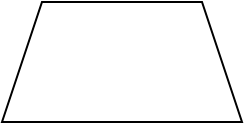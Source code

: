 <mxfile version="20.2.0" type="github"><diagram id="YEs_n8--EzNz8Y2M7csG" name="第 1 页"><mxGraphModel dx="1426" dy="769" grid="1" gridSize="10" guides="1" tooltips="1" connect="1" arrows="1" fold="1" page="1" pageScale="1" pageWidth="827" pageHeight="1169" math="0" shadow="0"><root><mxCell id="0"/><mxCell id="1" parent="0"/><mxCell id="UXzOaOeaRexnBzt4I8Vm-1" value="" style="shape=trapezoid;perimeter=trapezoidPerimeter;whiteSpace=wrap;html=1;fixedSize=1;" vertex="1" parent="1"><mxGeometry x="414" y="320" width="120" height="60" as="geometry"/></mxCell></root></mxGraphModel></diagram></mxfile>
